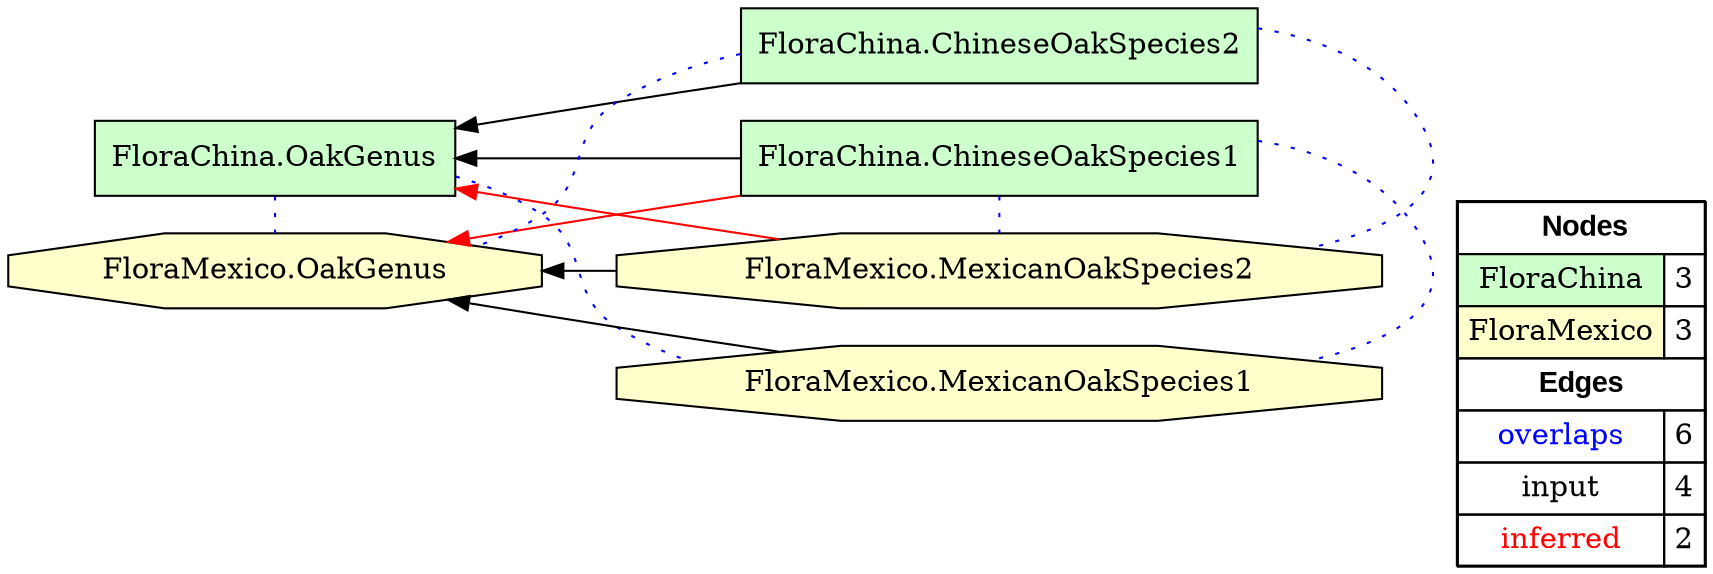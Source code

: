 digraph{
rankdir=RL
node[shape=box style=filled fillcolor="#CCFFCC"] 
"FloraChina.OakGenus"
"FloraChina.ChineseOakSpecies1"
"FloraChina.ChineseOakSpecies2"
node[shape=octagon style=filled fillcolor="#FFFFCC"] 
"FloraMexico.OakGenus"
"FloraMexico.MexicanOakSpecies1"
"FloraMexico.MexicanOakSpecies2"
edge[arrowhead=none style=dotted color="#0000FF" constraint=false penwidth=1]
"FloraChina.OakGenus" -> "FloraMexico.OakGenus"
"FloraChina.ChineseOakSpecies2" -> "FloraMexico.OakGenus"
"FloraChina.OakGenus" -> "FloraMexico.MexicanOakSpecies1"
"FloraChina.ChineseOakSpecies1" -> "FloraMexico.MexicanOakSpecies1"
"FloraChina.ChineseOakSpecies1" -> "FloraMexico.MexicanOakSpecies2"
"FloraChina.ChineseOakSpecies2" -> "FloraMexico.MexicanOakSpecies2"
edge[arrowhead=normal style=solid color="#000000" constraint=true penwidth=1]
"FloraChina.ChineseOakSpecies2" -> "FloraChina.OakGenus"
"FloraMexico.MexicanOakSpecies2" -> "FloraMexico.OakGenus"
"FloraMexico.MexicanOakSpecies1" -> "FloraMexico.OakGenus"
"FloraChina.ChineseOakSpecies1" -> "FloraChina.OakGenus"
edge[arrowhead=normal style=solid color="#FF0000" constraint=true penwidth=1]
"FloraMexico.MexicanOakSpecies2" -> "FloraChina.OakGenus"
"FloraChina.ChineseOakSpecies1" -> "FloraMexico.OakGenus"
edge[arrowhead=normal style=dotted color="#000000" constraint=true penwidth=1]
node[shape=box] 
{rank=source Legend [fillcolor= white margin=0 label=< 
 <TABLE BORDER="0" CELLBORDER="1" CELLSPACING="0" CELLPADDING="4"> 
<TR> <TD COLSPAN="2"><font face="Arial Black"> Nodes</font></TD> </TR> 
<TR> 
 <TD bgcolor="#CCFFCC">FloraChina</TD> 
 <TD>3</TD> 
 </TR> 
<TR> 
 <TD bgcolor="#FFFFCC">FloraMexico</TD> 
 <TD>3</TD> 
 </TR> 
<TR> <TD COLSPAN="2"><font face = "Arial Black"> Edges </font></TD> </TR> 
<TR> 
 <TD><font color ="#0000FF">overlaps</font></TD> 
 <TD>6</TD> 
 </TR> 
<TR> 
 <TD><font color ="#000000">input</font></TD> 
 <TD>4</TD> 
 </TR> 
<TR> 
 <TD><font color ="#FF0000">inferred</font></TD> 
 <TD>2</TD> 
 </TR> 
</TABLE> 
 >] } 
}